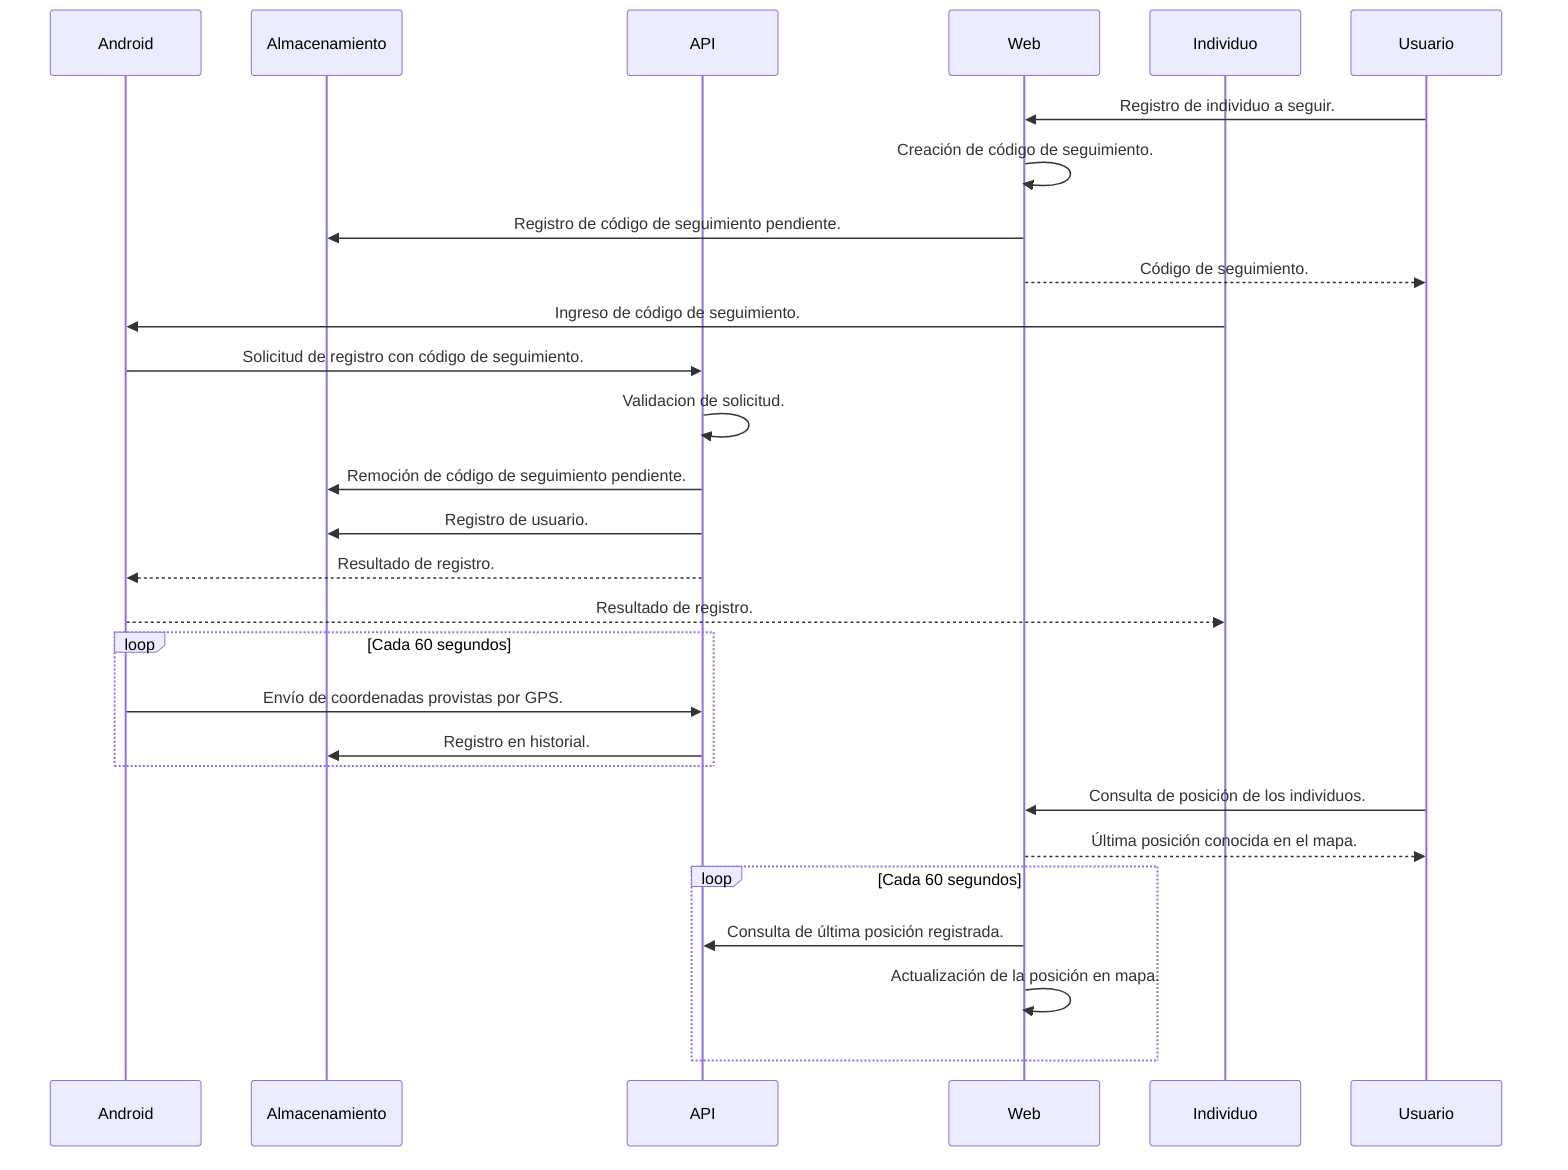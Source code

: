 sequenceDiagram
    participant Android
    participant Almacenamiento
    participant API
    participant Web
    participant Individuo
    participant Usuario

    Usuario ->> Web: Registro de individuo a seguir.
    Web ->> Web: Creación de código de seguimiento.
    Web ->> Almacenamiento: Registro de código de seguimiento pendiente.
    Web -->> Usuario: Código de seguimiento.

    Individuo ->> Android: Ingreso de código de seguimiento.
    Android ->> API: Solicitud de registro con código de seguimiento.
    API ->> API: Validacion de solicitud.
    API ->> Almacenamiento: Remoción de código de seguimiento pendiente.
    API ->> Almacenamiento: Registro de usuario.
    API -->> Android: Resultado de registro.
    Android -->> Individuo: Resultado de registro.

    loop Cada 60 segundos
        Android ->> API: Envío de coordenadas provistas por GPS.
        API ->> Almacenamiento: Registro en historial.
    end

    Usuario ->> Web: Consulta de posición de los individuos.
    Web -->> Usuario: Última posición conocida en el mapa.
    loop Cada 60 segundos
        Web ->> API: Consulta de última posición registrada.
        Web ->> Web: Actualización de la posición en mapa.
    end